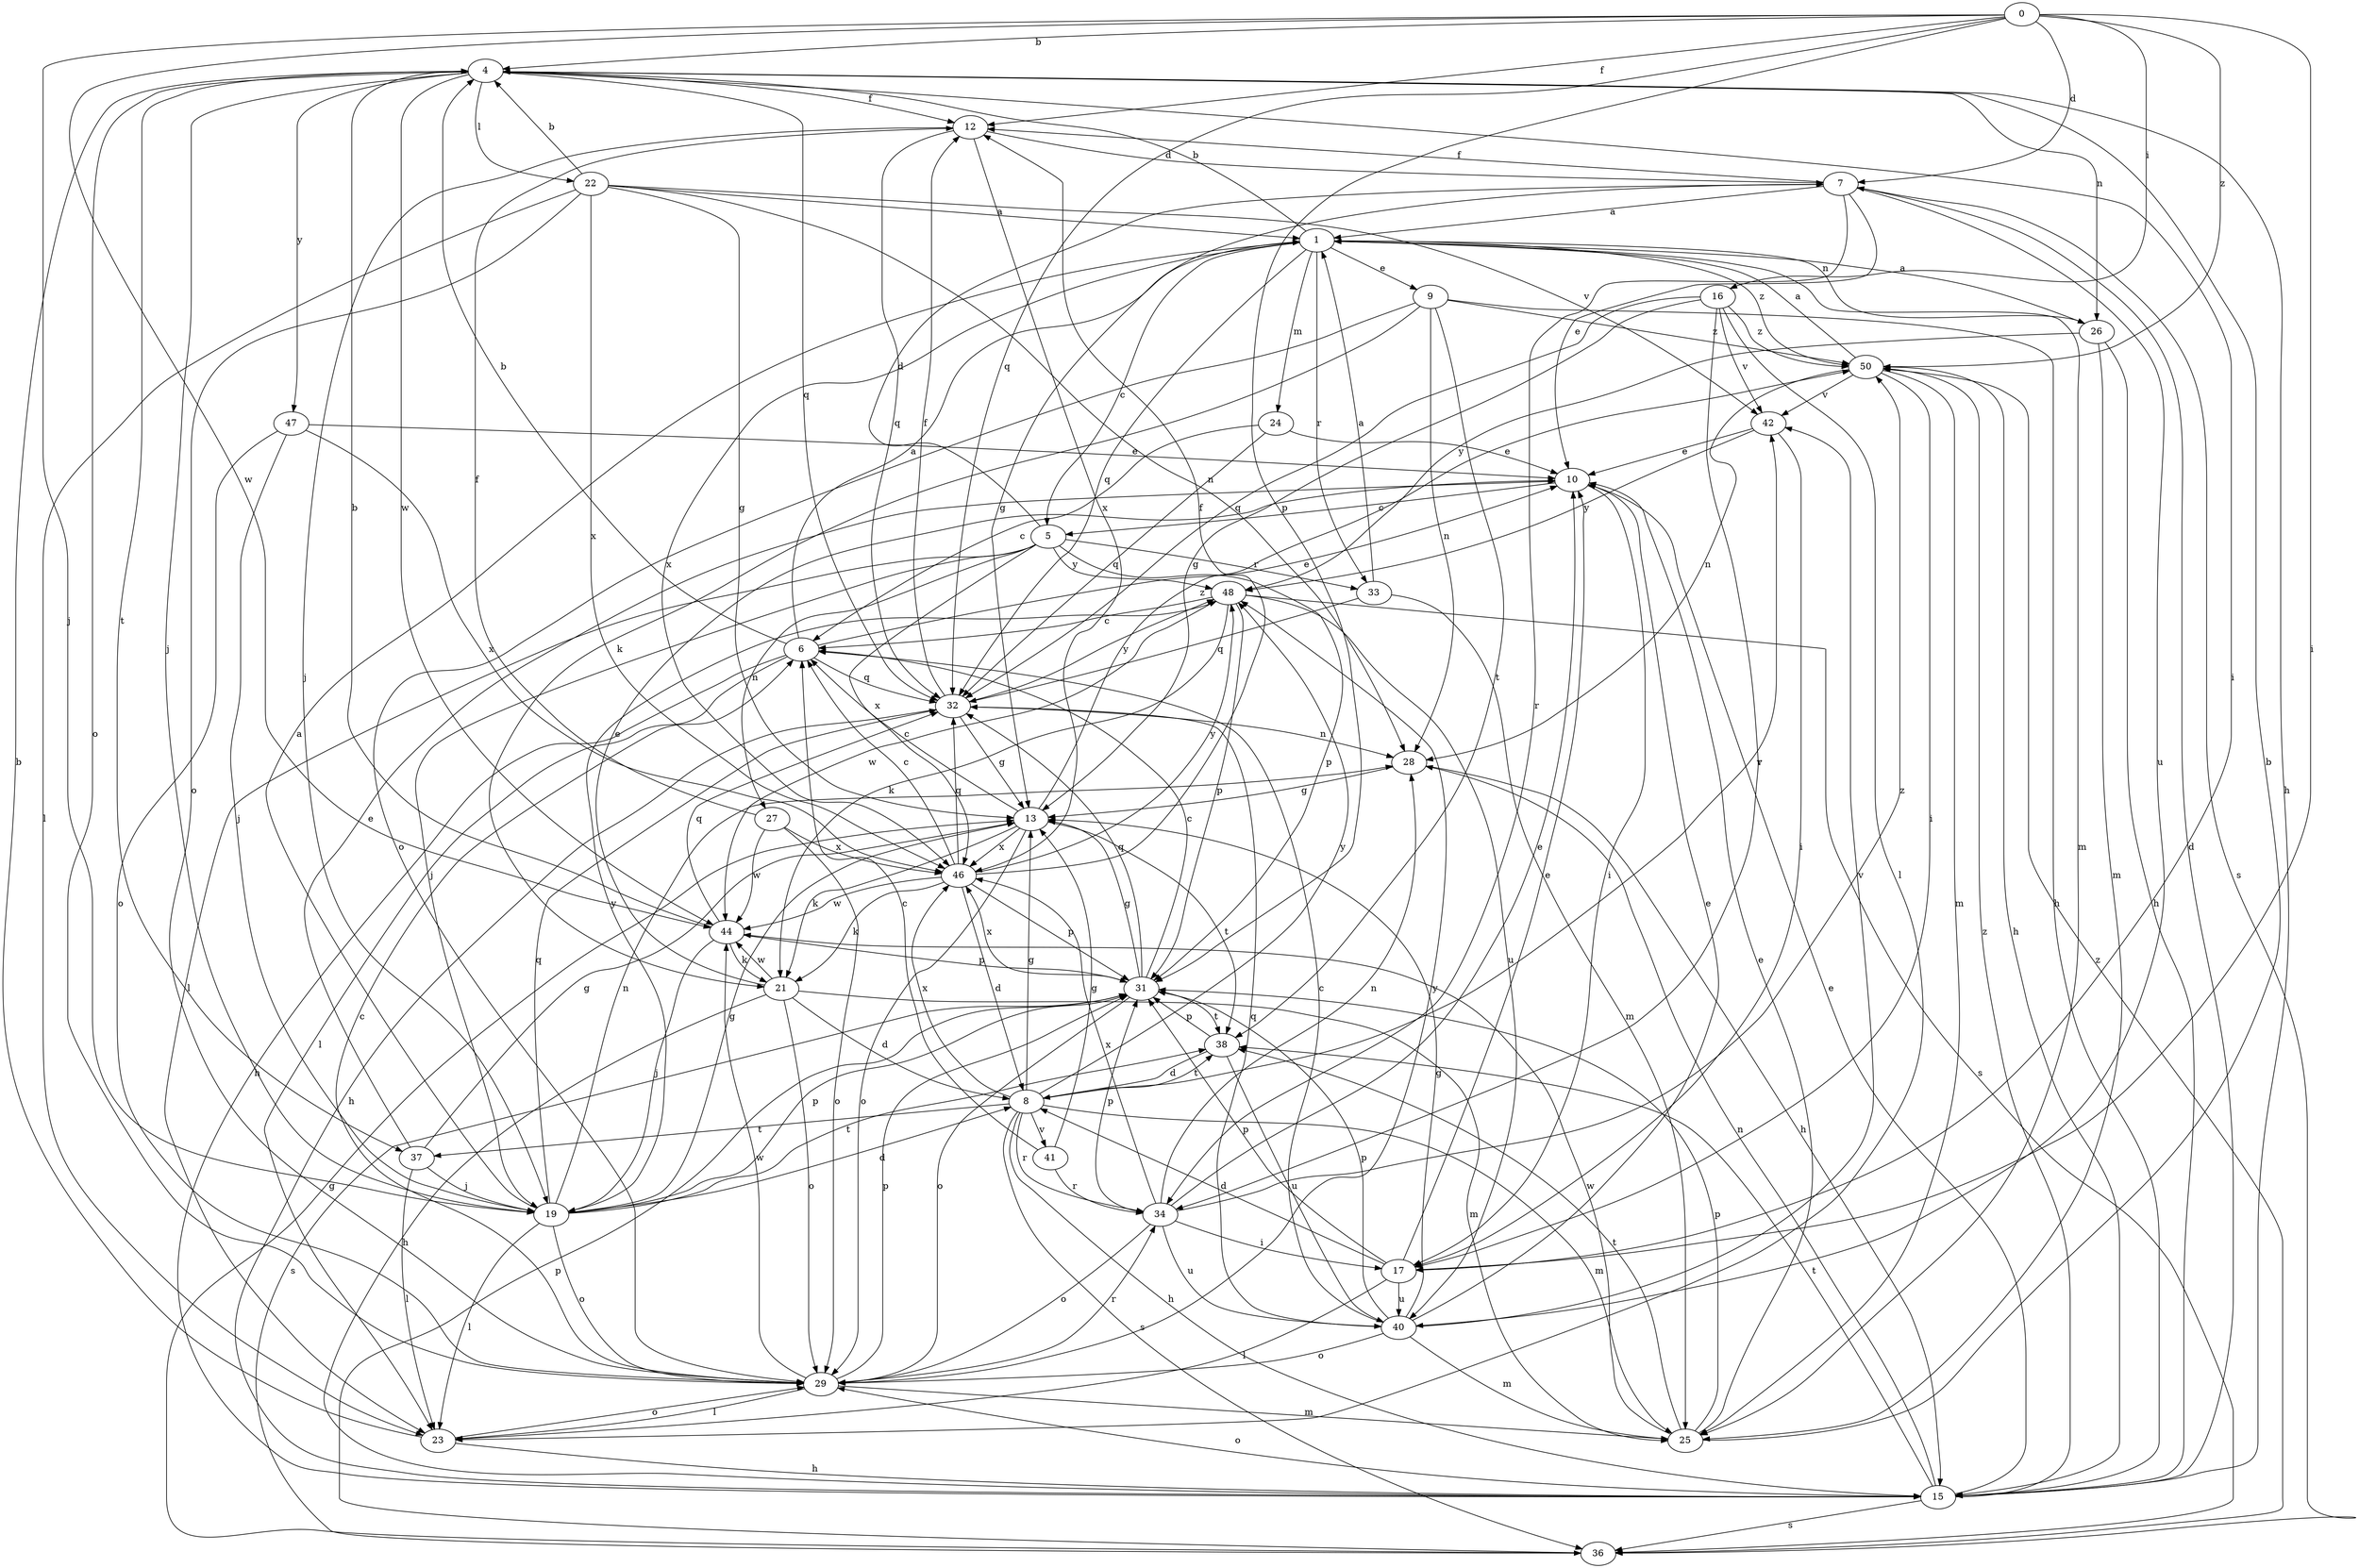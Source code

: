 strict digraph  {
0;
1;
4;
5;
6;
7;
8;
9;
10;
12;
13;
15;
16;
17;
19;
21;
22;
23;
24;
25;
26;
27;
28;
29;
31;
32;
33;
34;
36;
37;
38;
40;
41;
42;
44;
46;
47;
48;
50;
0 -> 4  [label=b];
0 -> 7  [label=d];
0 -> 12  [label=f];
0 -> 16  [label=i];
0 -> 17  [label=i];
0 -> 19  [label=j];
0 -> 31  [label=p];
0 -> 32  [label=q];
0 -> 44  [label=w];
0 -> 50  [label=z];
1 -> 4  [label=b];
1 -> 5  [label=c];
1 -> 9  [label=e];
1 -> 24  [label=m];
1 -> 25  [label=m];
1 -> 26  [label=n];
1 -> 32  [label=q];
1 -> 33  [label=r];
1 -> 46  [label=x];
1 -> 50  [label=z];
4 -> 12  [label=f];
4 -> 15  [label=h];
4 -> 17  [label=i];
4 -> 19  [label=j];
4 -> 22  [label=l];
4 -> 26  [label=n];
4 -> 29  [label=o];
4 -> 32  [label=q];
4 -> 37  [label=t];
4 -> 44  [label=w];
4 -> 47  [label=y];
5 -> 7  [label=d];
5 -> 19  [label=j];
5 -> 23  [label=l];
5 -> 27  [label=n];
5 -> 31  [label=p];
5 -> 33  [label=r];
5 -> 46  [label=x];
5 -> 48  [label=y];
6 -> 1  [label=a];
6 -> 4  [label=b];
6 -> 10  [label=e];
6 -> 15  [label=h];
6 -> 23  [label=l];
6 -> 32  [label=q];
7 -> 1  [label=a];
7 -> 10  [label=e];
7 -> 12  [label=f];
7 -> 13  [label=g];
7 -> 34  [label=r];
7 -> 36  [label=s];
7 -> 40  [label=u];
8 -> 13  [label=g];
8 -> 15  [label=h];
8 -> 25  [label=m];
8 -> 34  [label=r];
8 -> 36  [label=s];
8 -> 37  [label=t];
8 -> 38  [label=t];
8 -> 41  [label=v];
8 -> 42  [label=v];
8 -> 46  [label=x];
8 -> 48  [label=y];
9 -> 15  [label=h];
9 -> 21  [label=k];
9 -> 28  [label=n];
9 -> 29  [label=o];
9 -> 38  [label=t];
9 -> 50  [label=z];
10 -> 5  [label=c];
10 -> 17  [label=i];
12 -> 7  [label=d];
12 -> 19  [label=j];
12 -> 32  [label=q];
12 -> 46  [label=x];
13 -> 6  [label=c];
13 -> 21  [label=k];
13 -> 29  [label=o];
13 -> 38  [label=t];
13 -> 46  [label=x];
13 -> 50  [label=z];
15 -> 7  [label=d];
15 -> 10  [label=e];
15 -> 28  [label=n];
15 -> 29  [label=o];
15 -> 36  [label=s];
15 -> 38  [label=t];
15 -> 50  [label=z];
16 -> 13  [label=g];
16 -> 23  [label=l];
16 -> 32  [label=q];
16 -> 34  [label=r];
16 -> 42  [label=v];
16 -> 50  [label=z];
17 -> 8  [label=d];
17 -> 10  [label=e];
17 -> 23  [label=l];
17 -> 31  [label=p];
17 -> 40  [label=u];
19 -> 1  [label=a];
19 -> 8  [label=d];
19 -> 13  [label=g];
19 -> 23  [label=l];
19 -> 28  [label=n];
19 -> 29  [label=o];
19 -> 31  [label=p];
19 -> 32  [label=q];
19 -> 38  [label=t];
19 -> 48  [label=y];
21 -> 8  [label=d];
21 -> 10  [label=e];
21 -> 15  [label=h];
21 -> 25  [label=m];
21 -> 29  [label=o];
21 -> 44  [label=w];
22 -> 1  [label=a];
22 -> 4  [label=b];
22 -> 13  [label=g];
22 -> 23  [label=l];
22 -> 28  [label=n];
22 -> 29  [label=o];
22 -> 42  [label=v];
22 -> 46  [label=x];
23 -> 4  [label=b];
23 -> 15  [label=h];
23 -> 29  [label=o];
24 -> 6  [label=c];
24 -> 10  [label=e];
24 -> 32  [label=q];
25 -> 4  [label=b];
25 -> 10  [label=e];
25 -> 31  [label=p];
25 -> 38  [label=t];
25 -> 44  [label=w];
26 -> 1  [label=a];
26 -> 15  [label=h];
26 -> 25  [label=m];
26 -> 48  [label=y];
27 -> 12  [label=f];
27 -> 29  [label=o];
27 -> 44  [label=w];
27 -> 46  [label=x];
28 -> 13  [label=g];
28 -> 15  [label=h];
29 -> 6  [label=c];
29 -> 23  [label=l];
29 -> 25  [label=m];
29 -> 31  [label=p];
29 -> 34  [label=r];
29 -> 44  [label=w];
29 -> 48  [label=y];
31 -> 6  [label=c];
31 -> 13  [label=g];
31 -> 29  [label=o];
31 -> 32  [label=q];
31 -> 36  [label=s];
31 -> 38  [label=t];
31 -> 46  [label=x];
32 -> 12  [label=f];
32 -> 13  [label=g];
32 -> 15  [label=h];
32 -> 28  [label=n];
32 -> 48  [label=y];
33 -> 1  [label=a];
33 -> 25  [label=m];
33 -> 32  [label=q];
34 -> 10  [label=e];
34 -> 17  [label=i];
34 -> 28  [label=n];
34 -> 29  [label=o];
34 -> 31  [label=p];
34 -> 40  [label=u];
34 -> 46  [label=x];
34 -> 50  [label=z];
36 -> 13  [label=g];
36 -> 31  [label=p];
36 -> 50  [label=z];
37 -> 10  [label=e];
37 -> 13  [label=g];
37 -> 19  [label=j];
37 -> 23  [label=l];
38 -> 8  [label=d];
38 -> 31  [label=p];
38 -> 40  [label=u];
40 -> 6  [label=c];
40 -> 10  [label=e];
40 -> 13  [label=g];
40 -> 25  [label=m];
40 -> 29  [label=o];
40 -> 31  [label=p];
40 -> 32  [label=q];
40 -> 42  [label=v];
41 -> 6  [label=c];
41 -> 13  [label=g];
41 -> 34  [label=r];
42 -> 10  [label=e];
42 -> 17  [label=i];
42 -> 48  [label=y];
44 -> 4  [label=b];
44 -> 19  [label=j];
44 -> 21  [label=k];
44 -> 31  [label=p];
44 -> 32  [label=q];
46 -> 6  [label=c];
46 -> 8  [label=d];
46 -> 12  [label=f];
46 -> 21  [label=k];
46 -> 31  [label=p];
46 -> 32  [label=q];
46 -> 44  [label=w];
46 -> 48  [label=y];
47 -> 10  [label=e];
47 -> 19  [label=j];
47 -> 29  [label=o];
47 -> 46  [label=x];
48 -> 6  [label=c];
48 -> 21  [label=k];
48 -> 31  [label=p];
48 -> 36  [label=s];
48 -> 40  [label=u];
48 -> 44  [label=w];
50 -> 1  [label=a];
50 -> 15  [label=h];
50 -> 17  [label=i];
50 -> 25  [label=m];
50 -> 28  [label=n];
50 -> 42  [label=v];
}
